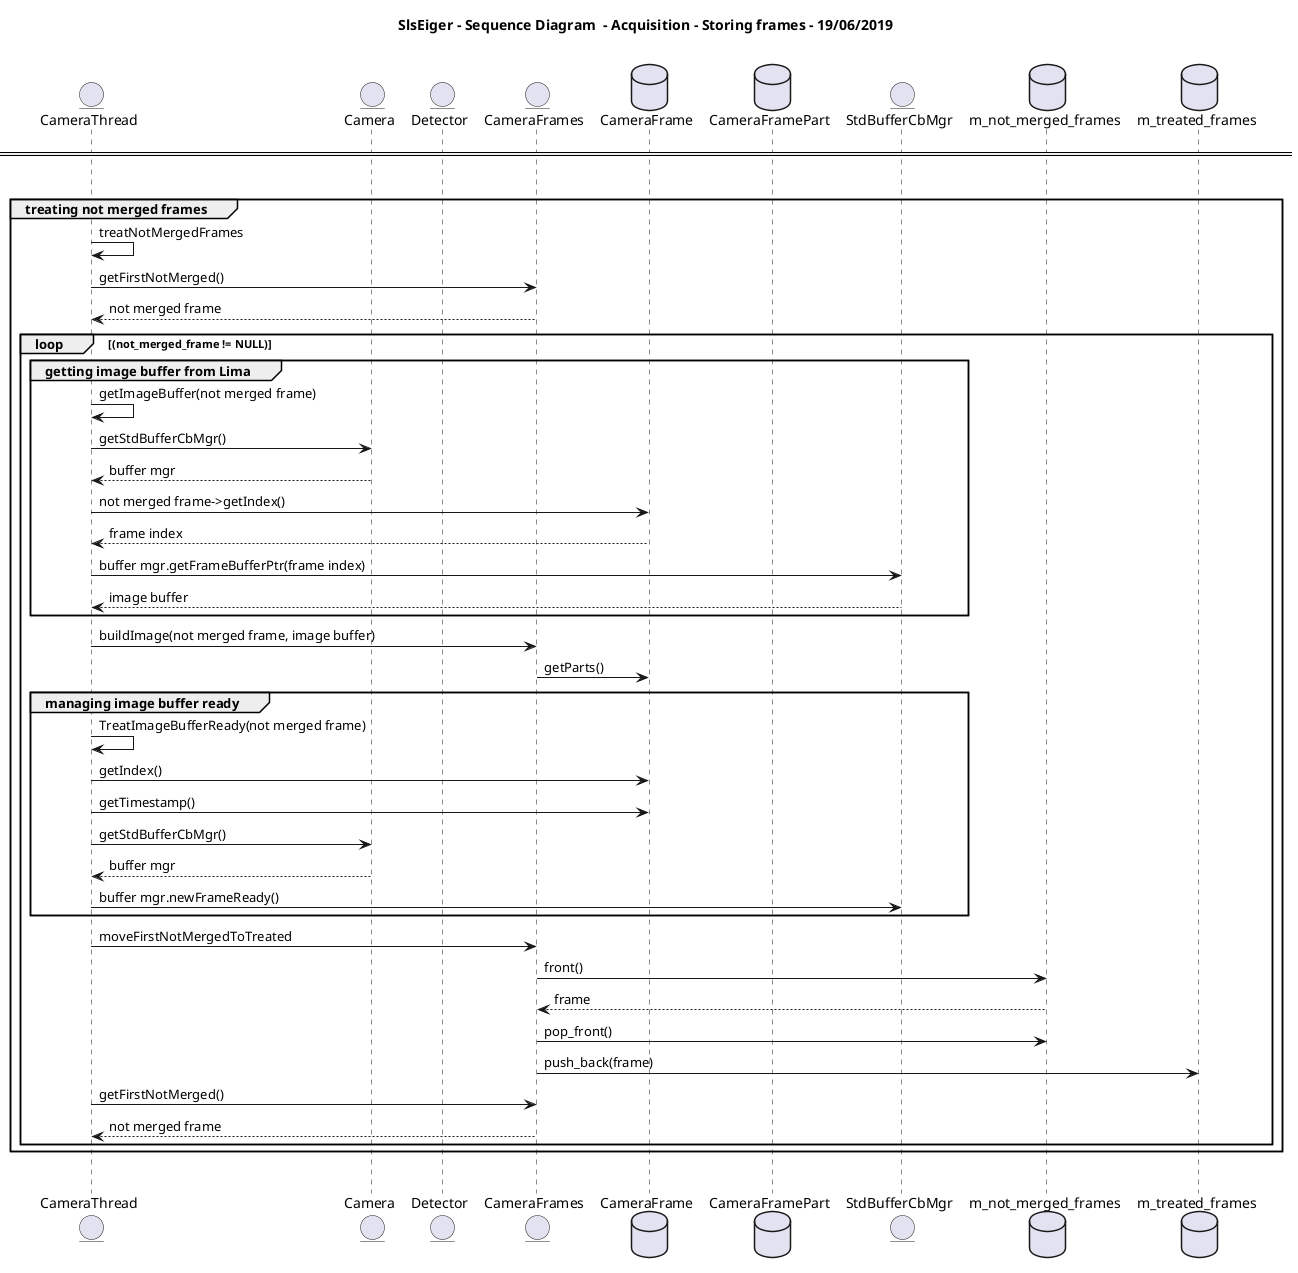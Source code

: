 @startuml

title <b>SlsEiger - Sequence Diagram  - Acquisition - Storing frames - 19/06/2019</b>\n

skinparam classFontSize 13
 
'boundary SlsEiger

entity CameraThread
entity Camera
entity Detector
entity CameraFrames
database CameraFrame
database CameraFramePart
entity StdBufferCbMgr

database m_not_merged_frames
database m_treated_frames

== ==
|||

group treating not merged frames
  CameraThread -> CameraThread : treatNotMergedFrames
  
  CameraThread -> CameraFrames : getFirstNotMerged() 
    CameraFrames --> CameraThread : not merged frame

  loop (not_merged_frame != NULL)
    
    group getting image buffer from Lima
      CameraThread -> CameraThread : getImageBuffer(not merged frame)
      CameraThread -> Camera : getStdBufferCbMgr()
        Camera --> CameraThread : buffer mgr
      CameraThread -> CameraFrame : not merged frame->getIndex()
      CameraFrame --> CameraThread : frame index
      CameraThread -> StdBufferCbMgr : buffer mgr.getFrameBufferPtr(frame index)
        StdBufferCbMgr --> CameraThread : image buffer
    end

    CameraThread -> CameraFrames : buildImage(not merged frame, image buffer)
    CameraFrames -> CameraFrame : getParts()

    group managing image buffer ready
      CameraThread -> CameraThread : TreatImageBufferReady(not merged frame)
      CameraThread -> CameraFrame : getIndex()
      CameraThread -> CameraFrame : getTimestamp()
      CameraThread -> Camera : getStdBufferCbMgr()
        Camera --> CameraThread : buffer mgr
      CameraThread -> StdBufferCbMgr : buffer mgr.newFrameReady()
    end
  
    CameraThread -> CameraFrames : moveFirstNotMergedToTreated
      CameraFrames -> m_not_merged_frames : front()
        m_not_merged_frames --> CameraFrames : frame
      CameraFrames -> m_not_merged_frames : pop_front()
      CameraFrames -> m_treated_frames : push_back(frame)

    CameraThread -> CameraFrames : getFirstNotMerged() 
      CameraFrames --> CameraThread : not merged frame
  end
end
|||

@enduml